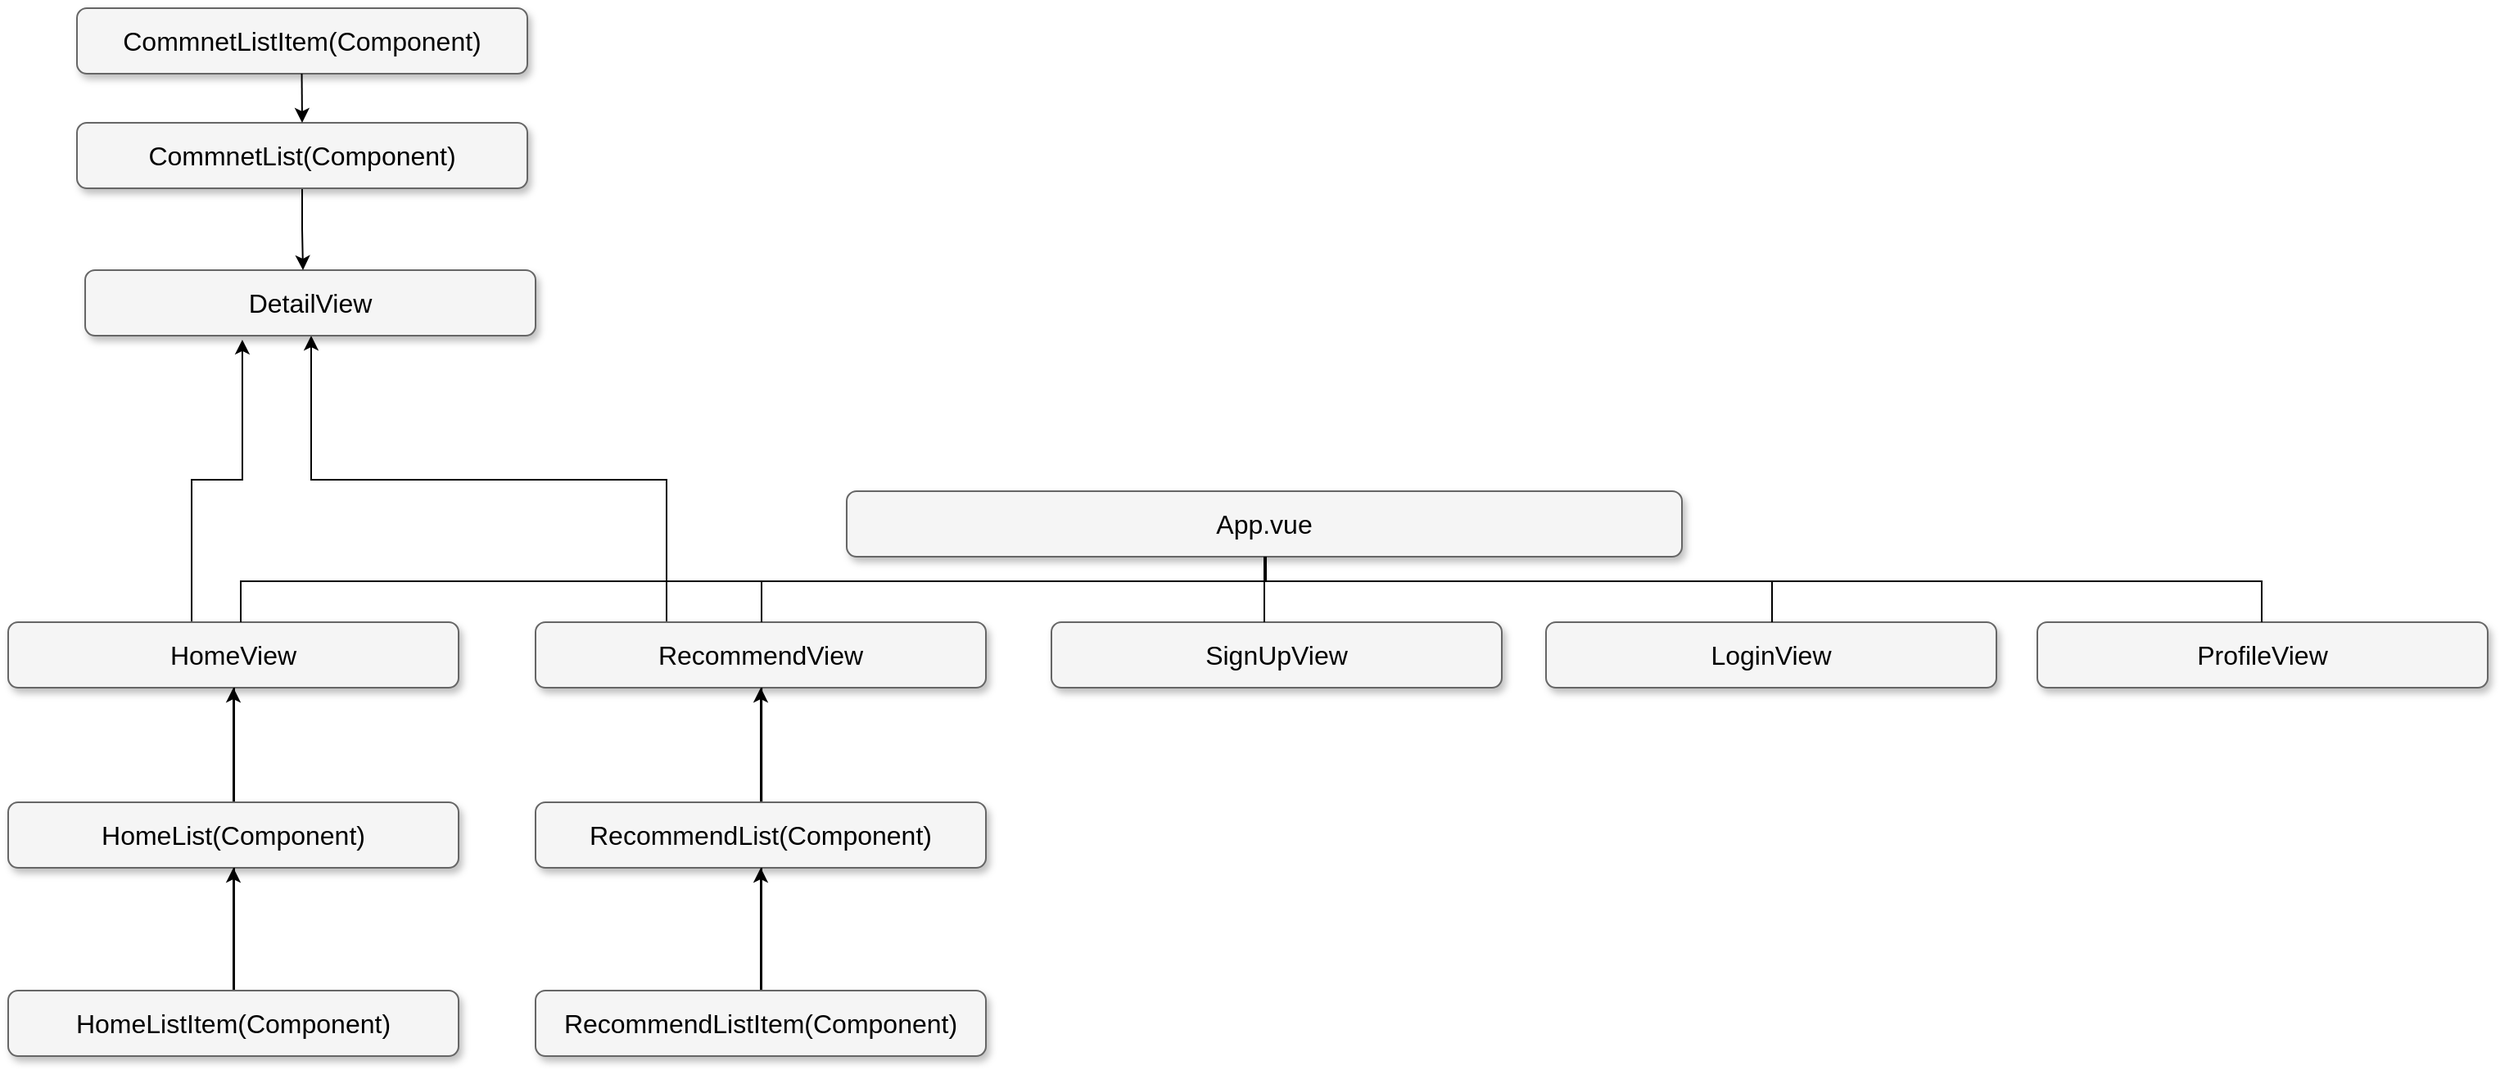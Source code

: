 <mxfile version="20.5.3" type="device"><diagram name="Page-1" id="b98fa263-6416-c6ec-5b7d-78bf54ef71d0"><mxGraphModel dx="2370" dy="1270" grid="1" gridSize="10" guides="1" tooltips="1" connect="1" arrows="1" fold="1" page="1" pageScale="1.5" pageWidth="1169" pageHeight="826" background="none" math="0" shadow="0"><root><mxCell id="0" style=";html=1;"/><mxCell id="1" style=";html=1;" parent="0"/><mxCell id="303ed1de8c2c98b4-4" value="App.vue" style="whiteSpace=wrap;html=1;rounded=1;shadow=1;strokeWidth=1;fontSize=16;align=center;fillColor=#f5f5f5;strokeColor=#666666;" parent="1" vertex="1"><mxGeometry x="630" y="335" width="510" height="40" as="geometry"/></mxCell><mxCell id="YssEkpXlfyzM8-2fZ6NY-8" style="edgeStyle=orthogonalEdgeStyle;rounded=0;orthogonalLoop=1;jettySize=auto;html=1;" edge="1" parent="1" source="303ed1de8c2c98b4-5" target="YssEkpXlfyzM8-2fZ6NY-7"><mxGeometry relative="1" as="geometry"><Array as="points"><mxPoint x="520" y="328"/><mxPoint x="303" y="328"/></Array></mxGeometry></mxCell><mxCell id="303ed1de8c2c98b4-5" value="RecommendView" style="whiteSpace=wrap;html=1;rounded=1;shadow=1;strokeWidth=1;fontSize=16;align=center;fillColor=#f5f5f5;strokeColor=#666666;" parent="1" vertex="1"><mxGeometry x="440" y="415" width="275" height="40" as="geometry"/></mxCell><mxCell id="303ed1de8c2c98b4-6" value="SignUpView" style="whiteSpace=wrap;html=1;rounded=1;shadow=1;strokeWidth=1;fontSize=16;align=center;fillColor=#f5f5f5;strokeColor=#666666;" parent="1" vertex="1"><mxGeometry x="755" y="415" width="275" height="40" as="geometry"/></mxCell><mxCell id="303ed1de8c2c98b4-8" value="LoginView" style="whiteSpace=wrap;html=1;rounded=1;shadow=1;strokeWidth=1;fontSize=16;align=center;fillColor=#f5f5f5;strokeColor=#666666;" parent="1" vertex="1"><mxGeometry x="1057" y="415" width="275" height="40" as="geometry"/></mxCell><mxCell id="303ed1de8c2c98b4-9" value="ProfileView" style="whiteSpace=wrap;html=1;rounded=1;shadow=1;strokeWidth=1;fontSize=16;align=center;fillColor=#f5f5f5;strokeColor=#666666;" parent="1" vertex="1"><mxGeometry x="1357" y="415" width="275" height="40" as="geometry"/></mxCell><mxCell id="YssEkpXlfyzM8-2fZ6NY-9" style="edgeStyle=orthogonalEdgeStyle;rounded=0;orthogonalLoop=1;jettySize=auto;html=1;entryX=0.349;entryY=1.061;entryDx=0;entryDy=0;entryPerimeter=0;" edge="1" parent="1" source="303ed1de8c2c98b4-7" target="YssEkpXlfyzM8-2fZ6NY-7"><mxGeometry relative="1" as="geometry"><Array as="points"><mxPoint x="230" y="328"/><mxPoint x="261" y="328"/></Array></mxGeometry></mxCell><mxCell id="303ed1de8c2c98b4-7" value="HomeView" style="whiteSpace=wrap;html=1;rounded=1;shadow=1;strokeWidth=1;fontSize=16;align=center;fillColor=#f5f5f5;strokeColor=#666666;" parent="1" vertex="1"><mxGeometry x="118" y="415" width="275" height="40" as="geometry"/></mxCell><mxCell id="303ed1de8c2c98b4-80" style="edgeStyle=orthogonalEdgeStyle;html=1;startSize=6;endFill=0;endSize=6;strokeWidth=1;fontSize=16;rounded=0;endArrow=none;" parent="1" source="303ed1de8c2c98b4-4" target="303ed1de8c2c98b4-5" edge="1"><mxGeometry relative="1" as="geometry"><Array as="points"><mxPoint x="886" y="390"/><mxPoint x="578" y="390"/></Array></mxGeometry></mxCell><mxCell id="303ed1de8c2c98b4-81" style="edgeStyle=elbowEdgeStyle;html=1;startSize=6;endFill=0;endSize=6;strokeWidth=1;fontSize=16;rounded=0;endArrow=none;" parent="1" source="303ed1de8c2c98b4-4" target="303ed1de8c2c98b4-6" edge="1"><mxGeometry relative="1" as="geometry"><Array as="points"><mxPoint x="885" y="395"/></Array></mxGeometry></mxCell><mxCell id="303ed1de8c2c98b4-82" style="edgeStyle=orthogonalEdgeStyle;html=1;startSize=6;endFill=0;endSize=6;strokeWidth=1;fontSize=16;rounded=0;endArrow=none;exitX=0.5;exitY=1;" parent="1" source="303ed1de8c2c98b4-4" target="303ed1de8c2c98b4-7" edge="1"><mxGeometry relative="1" as="geometry"><Array as="points"><mxPoint x="885" y="390"/><mxPoint x="260" y="390"/></Array></mxGeometry></mxCell><mxCell id="303ed1de8c2c98b4-83" style="edgeStyle=orthogonalEdgeStyle;html=1;startSize=6;endFill=0;endSize=6;strokeWidth=1;fontSize=16;rounded=0;endArrow=none;" parent="1" source="303ed1de8c2c98b4-4" target="303ed1de8c2c98b4-8" edge="1"><mxGeometry relative="1" as="geometry"><Array as="points"><mxPoint x="885" y="390"/><mxPoint x="1195" y="390"/></Array></mxGeometry></mxCell><mxCell id="303ed1de8c2c98b4-84" style="edgeStyle=orthogonalEdgeStyle;html=1;startSize=6;endFill=0;endSize=6;strokeWidth=1;fontSize=16;rounded=0;endArrow=none;" parent="1" source="303ed1de8c2c98b4-4" target="303ed1de8c2c98b4-9" edge="1"><mxGeometry relative="1" as="geometry"><Array as="points"><mxPoint x="885" y="390"/><mxPoint x="1494" y="390"/></Array></mxGeometry></mxCell><mxCell id="303ed1de8c2c98b4-99" style="edgeStyle=orthogonalEdgeStyle;html=1;startSize=6;endFill=0;endSize=6;strokeWidth=1;fontSize=16;rounded=0;endArrow=none;" parent="1" source="303ed1de8c2c98b4-7" edge="1"><mxGeometry relative="1" as="geometry"><Array as="points"><mxPoint x="255" y="525"/></Array><mxPoint x="256" y="540" as="targetPoint"/></mxGeometry></mxCell><mxCell id="YssEkpXlfyzM8-2fZ6NY-14" value="" style="edgeStyle=orthogonalEdgeStyle;rounded=0;orthogonalLoop=1;jettySize=auto;html=1;" edge="1" parent="1" source="YssEkpXlfyzM8-2fZ6NY-1" target="303ed1de8c2c98b4-7"><mxGeometry relative="1" as="geometry"/></mxCell><mxCell id="YssEkpXlfyzM8-2fZ6NY-1" value="HomeList(Component)" style="whiteSpace=wrap;html=1;rounded=1;shadow=1;strokeWidth=1;fontSize=16;align=center;fillColor=#f5f5f5;strokeColor=#666666;" vertex="1" parent="1"><mxGeometry x="118" y="525" width="275" height="40" as="geometry"/></mxCell><mxCell id="YssEkpXlfyzM8-2fZ6NY-5" style="edgeStyle=orthogonalEdgeStyle;html=1;startSize=6;endFill=0;endSize=6;strokeWidth=1;fontSize=16;rounded=0;endArrow=none;" edge="1" parent="1"><mxGeometry relative="1" as="geometry"><Array as="points"><mxPoint x="256" y="640"/><mxPoint x="256" y="640"/></Array><mxPoint x="255.99" y="565" as="sourcePoint"/><mxPoint x="255.99" y="650" as="targetPoint"/></mxGeometry></mxCell><mxCell id="YssEkpXlfyzM8-2fZ6NY-13" value="" style="edgeStyle=orthogonalEdgeStyle;rounded=0;orthogonalLoop=1;jettySize=auto;html=1;" edge="1" parent="1" source="YssEkpXlfyzM8-2fZ6NY-2" target="YssEkpXlfyzM8-2fZ6NY-1"><mxGeometry relative="1" as="geometry"/></mxCell><mxCell id="YssEkpXlfyzM8-2fZ6NY-2" value="HomeListItem(Component)" style="whiteSpace=wrap;html=1;rounded=1;shadow=1;strokeWidth=1;fontSize=16;align=center;fillColor=#f5f5f5;strokeColor=#666666;" vertex="1" parent="1"><mxGeometry x="118" y="640" width="275" height="40" as="geometry"/></mxCell><mxCell id="YssEkpXlfyzM8-2fZ6NY-7" value="DetailView" style="whiteSpace=wrap;html=1;rounded=1;shadow=1;strokeWidth=1;fontSize=16;align=center;fillColor=#f5f5f5;strokeColor=#666666;" vertex="1" parent="1"><mxGeometry x="165" y="200" width="275" height="40" as="geometry"/></mxCell><mxCell id="YssEkpXlfyzM8-2fZ6NY-18" value="" style="edgeStyle=orthogonalEdgeStyle;rounded=0;orthogonalLoop=1;jettySize=auto;html=1;" edge="1" parent="1" source="YssEkpXlfyzM8-2fZ6NY-11" target="YssEkpXlfyzM8-2fZ6NY-7"><mxGeometry relative="1" as="geometry"><Array as="points"><mxPoint x="298" y="175"/><mxPoint x="298" y="175"/></Array></mxGeometry></mxCell><mxCell id="YssEkpXlfyzM8-2fZ6NY-11" value="CommnetList(Component)" style="whiteSpace=wrap;html=1;rounded=1;shadow=1;strokeWidth=1;fontSize=16;align=center;fillColor=#f5f5f5;strokeColor=#666666;" vertex="1" parent="1"><mxGeometry x="160" y="110" width="275" height="40" as="geometry"/></mxCell><mxCell id="YssEkpXlfyzM8-2fZ6NY-17" value="CommnetListItem(Component)" style="whiteSpace=wrap;html=1;rounded=1;shadow=1;strokeWidth=1;fontSize=16;align=center;fillColor=#f5f5f5;strokeColor=#666666;" vertex="1" parent="1"><mxGeometry x="160" y="40" width="275" height="40" as="geometry"/></mxCell><mxCell id="YssEkpXlfyzM8-2fZ6NY-19" value="" style="edgeStyle=orthogonalEdgeStyle;rounded=0;orthogonalLoop=1;jettySize=auto;html=1;entryX=0.5;entryY=0;entryDx=0;entryDy=0;" edge="1" parent="1" target="YssEkpXlfyzM8-2fZ6NY-11"><mxGeometry relative="1" as="geometry"><mxPoint x="297.26" y="80" as="sourcePoint"/><mxPoint x="297.74" y="130" as="targetPoint"/><Array as="points"/></mxGeometry></mxCell><mxCell id="YssEkpXlfyzM8-2fZ6NY-20" style="edgeStyle=orthogonalEdgeStyle;html=1;startSize=6;endFill=0;endSize=6;strokeWidth=1;fontSize=16;rounded=0;endArrow=none;" edge="1" parent="1"><mxGeometry relative="1" as="geometry"><Array as="points"><mxPoint x="577" y="525"/></Array><mxPoint x="578.059" y="455" as="sourcePoint"/><mxPoint x="578" y="540" as="targetPoint"/></mxGeometry></mxCell><mxCell id="YssEkpXlfyzM8-2fZ6NY-21" value="" style="edgeStyle=orthogonalEdgeStyle;rounded=0;orthogonalLoop=1;jettySize=auto;html=1;" edge="1" parent="1" source="YssEkpXlfyzM8-2fZ6NY-22"><mxGeometry relative="1" as="geometry"><mxPoint x="577.5" y="455" as="targetPoint"/></mxGeometry></mxCell><mxCell id="YssEkpXlfyzM8-2fZ6NY-22" value="RecommendList(Component)" style="whiteSpace=wrap;html=1;rounded=1;shadow=1;strokeWidth=1;fontSize=16;align=center;fillColor=#f5f5f5;strokeColor=#666666;" vertex="1" parent="1"><mxGeometry x="440" y="525" width="275" height="40" as="geometry"/></mxCell><mxCell id="YssEkpXlfyzM8-2fZ6NY-23" style="edgeStyle=orthogonalEdgeStyle;html=1;startSize=6;endFill=0;endSize=6;strokeWidth=1;fontSize=16;rounded=0;endArrow=none;" edge="1" parent="1"><mxGeometry relative="1" as="geometry"><Array as="points"><mxPoint x="578" y="640"/><mxPoint x="578" y="640"/></Array><mxPoint x="577.99" y="565" as="sourcePoint"/><mxPoint x="577.99" y="650" as="targetPoint"/></mxGeometry></mxCell><mxCell id="YssEkpXlfyzM8-2fZ6NY-24" value="" style="edgeStyle=orthogonalEdgeStyle;rounded=0;orthogonalLoop=1;jettySize=auto;html=1;" edge="1" parent="1" source="YssEkpXlfyzM8-2fZ6NY-25" target="YssEkpXlfyzM8-2fZ6NY-22"><mxGeometry relative="1" as="geometry"/></mxCell><mxCell id="YssEkpXlfyzM8-2fZ6NY-25" value="RecommendListItem(Component)" style="whiteSpace=wrap;html=1;rounded=1;shadow=1;strokeWidth=1;fontSize=16;align=center;fillColor=#f5f5f5;strokeColor=#666666;" vertex="1" parent="1"><mxGeometry x="440" y="640" width="275" height="40" as="geometry"/></mxCell></root></mxGraphModel></diagram></mxfile>